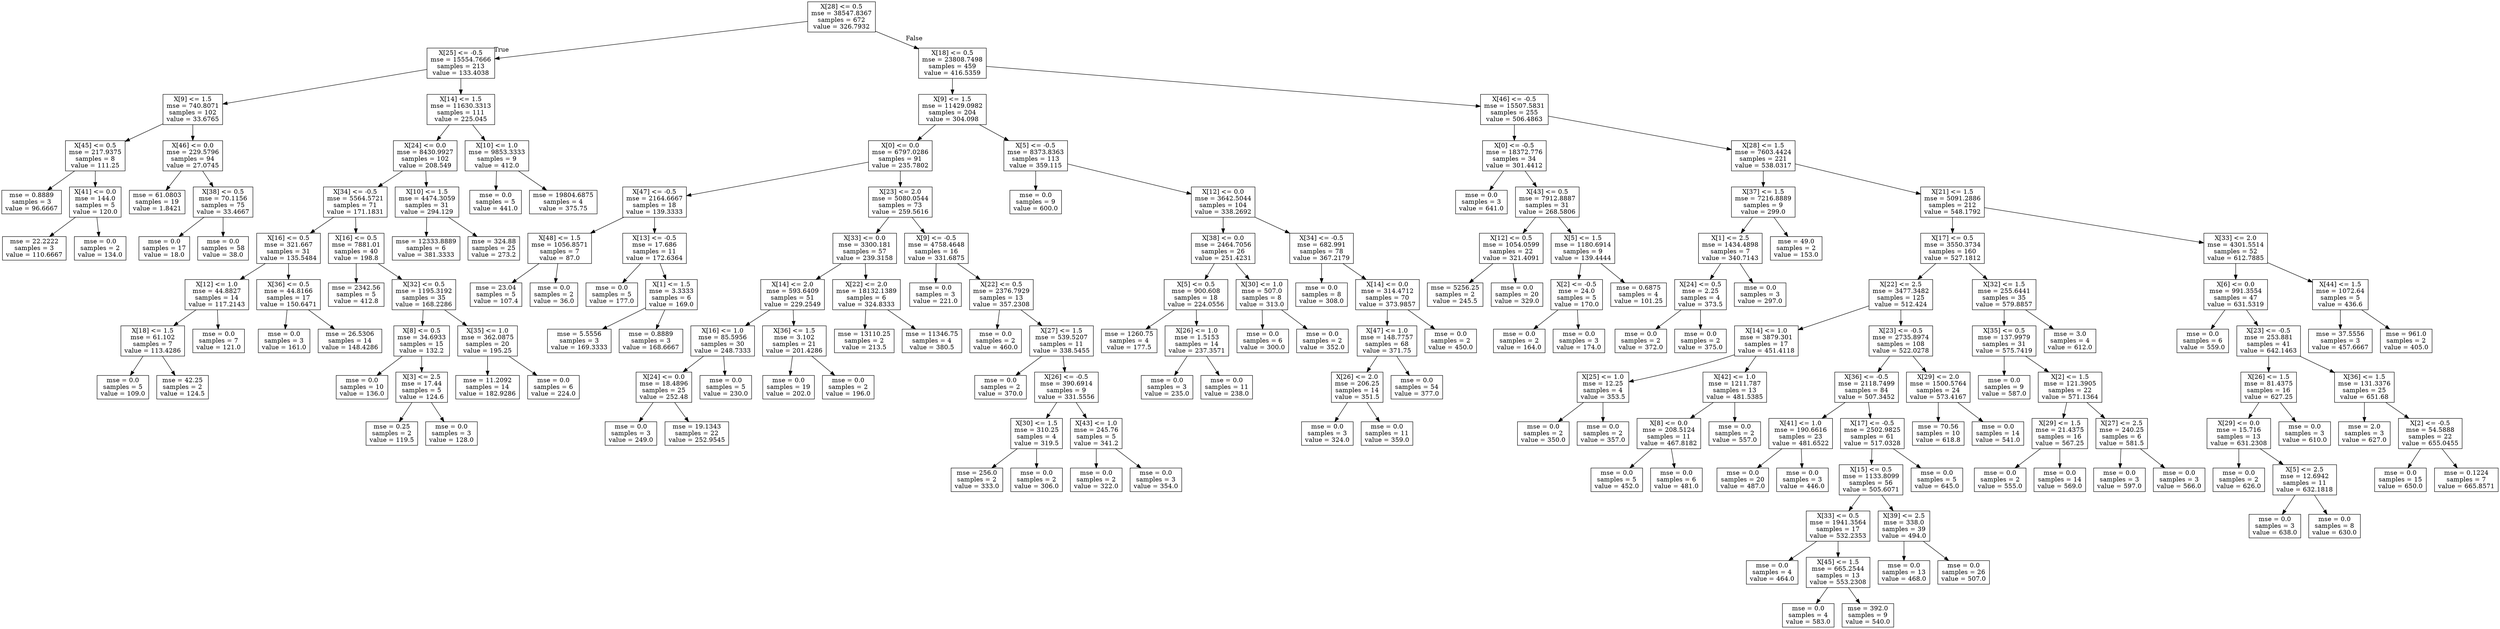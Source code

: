 digraph Tree {
node [shape=box] ;
0 [label="X[28] <= 0.5\nmse = 38547.8367\nsamples = 672\nvalue = 326.7932"] ;
1 [label="X[25] <= -0.5\nmse = 15554.7666\nsamples = 213\nvalue = 133.4038"] ;
0 -> 1 [labeldistance=2.5, labelangle=45, headlabel="True"] ;
2 [label="X[9] <= 1.5\nmse = 740.8071\nsamples = 102\nvalue = 33.6765"] ;
1 -> 2 ;
3 [label="X[45] <= 0.5\nmse = 217.9375\nsamples = 8\nvalue = 111.25"] ;
2 -> 3 ;
4 [label="mse = 0.8889\nsamples = 3\nvalue = 96.6667"] ;
3 -> 4 ;
5 [label="X[41] <= 0.0\nmse = 144.0\nsamples = 5\nvalue = 120.0"] ;
3 -> 5 ;
6 [label="mse = 22.2222\nsamples = 3\nvalue = 110.6667"] ;
5 -> 6 ;
7 [label="mse = 0.0\nsamples = 2\nvalue = 134.0"] ;
5 -> 7 ;
8 [label="X[46] <= 0.0\nmse = 229.5796\nsamples = 94\nvalue = 27.0745"] ;
2 -> 8 ;
9 [label="mse = 61.0803\nsamples = 19\nvalue = 1.8421"] ;
8 -> 9 ;
10 [label="X[38] <= 0.5\nmse = 70.1156\nsamples = 75\nvalue = 33.4667"] ;
8 -> 10 ;
11 [label="mse = 0.0\nsamples = 17\nvalue = 18.0"] ;
10 -> 11 ;
12 [label="mse = 0.0\nsamples = 58\nvalue = 38.0"] ;
10 -> 12 ;
13 [label="X[14] <= 1.5\nmse = 11630.3313\nsamples = 111\nvalue = 225.045"] ;
1 -> 13 ;
14 [label="X[24] <= 0.0\nmse = 8430.9927\nsamples = 102\nvalue = 208.549"] ;
13 -> 14 ;
15 [label="X[34] <= -0.5\nmse = 5564.5721\nsamples = 71\nvalue = 171.1831"] ;
14 -> 15 ;
16 [label="X[16] <= 0.5\nmse = 321.667\nsamples = 31\nvalue = 135.5484"] ;
15 -> 16 ;
17 [label="X[12] <= 1.0\nmse = 44.8827\nsamples = 14\nvalue = 117.2143"] ;
16 -> 17 ;
18 [label="X[18] <= 1.5\nmse = 61.102\nsamples = 7\nvalue = 113.4286"] ;
17 -> 18 ;
19 [label="mse = 0.0\nsamples = 5\nvalue = 109.0"] ;
18 -> 19 ;
20 [label="mse = 42.25\nsamples = 2\nvalue = 124.5"] ;
18 -> 20 ;
21 [label="mse = 0.0\nsamples = 7\nvalue = 121.0"] ;
17 -> 21 ;
22 [label="X[36] <= 0.5\nmse = 44.8166\nsamples = 17\nvalue = 150.6471"] ;
16 -> 22 ;
23 [label="mse = 0.0\nsamples = 3\nvalue = 161.0"] ;
22 -> 23 ;
24 [label="mse = 26.5306\nsamples = 14\nvalue = 148.4286"] ;
22 -> 24 ;
25 [label="X[16] <= 0.5\nmse = 7881.01\nsamples = 40\nvalue = 198.8"] ;
15 -> 25 ;
26 [label="mse = 2342.56\nsamples = 5\nvalue = 412.8"] ;
25 -> 26 ;
27 [label="X[32] <= 0.5\nmse = 1195.3192\nsamples = 35\nvalue = 168.2286"] ;
25 -> 27 ;
28 [label="X[8] <= 0.5\nmse = 34.6933\nsamples = 15\nvalue = 132.2"] ;
27 -> 28 ;
29 [label="mse = 0.0\nsamples = 10\nvalue = 136.0"] ;
28 -> 29 ;
30 [label="X[3] <= 2.5\nmse = 17.44\nsamples = 5\nvalue = 124.6"] ;
28 -> 30 ;
31 [label="mse = 0.25\nsamples = 2\nvalue = 119.5"] ;
30 -> 31 ;
32 [label="mse = 0.0\nsamples = 3\nvalue = 128.0"] ;
30 -> 32 ;
33 [label="X[35] <= 1.0\nmse = 362.0875\nsamples = 20\nvalue = 195.25"] ;
27 -> 33 ;
34 [label="mse = 11.2092\nsamples = 14\nvalue = 182.9286"] ;
33 -> 34 ;
35 [label="mse = 0.0\nsamples = 6\nvalue = 224.0"] ;
33 -> 35 ;
36 [label="X[10] <= 1.5\nmse = 4474.3059\nsamples = 31\nvalue = 294.129"] ;
14 -> 36 ;
37 [label="mse = 12333.8889\nsamples = 6\nvalue = 381.3333"] ;
36 -> 37 ;
38 [label="mse = 324.88\nsamples = 25\nvalue = 273.2"] ;
36 -> 38 ;
39 [label="X[10] <= 1.0\nmse = 9853.3333\nsamples = 9\nvalue = 412.0"] ;
13 -> 39 ;
40 [label="mse = 0.0\nsamples = 5\nvalue = 441.0"] ;
39 -> 40 ;
41 [label="mse = 19804.6875\nsamples = 4\nvalue = 375.75"] ;
39 -> 41 ;
42 [label="X[18] <= 0.5\nmse = 23808.7498\nsamples = 459\nvalue = 416.5359"] ;
0 -> 42 [labeldistance=2.5, labelangle=-45, headlabel="False"] ;
43 [label="X[9] <= 1.5\nmse = 11429.0982\nsamples = 204\nvalue = 304.098"] ;
42 -> 43 ;
44 [label="X[0] <= 0.0\nmse = 6797.0286\nsamples = 91\nvalue = 235.7802"] ;
43 -> 44 ;
45 [label="X[47] <= -0.5\nmse = 2164.6667\nsamples = 18\nvalue = 139.3333"] ;
44 -> 45 ;
46 [label="X[48] <= 1.5\nmse = 1056.8571\nsamples = 7\nvalue = 87.0"] ;
45 -> 46 ;
47 [label="mse = 23.04\nsamples = 5\nvalue = 107.4"] ;
46 -> 47 ;
48 [label="mse = 0.0\nsamples = 2\nvalue = 36.0"] ;
46 -> 48 ;
49 [label="X[13] <= -0.5\nmse = 17.686\nsamples = 11\nvalue = 172.6364"] ;
45 -> 49 ;
50 [label="mse = 0.0\nsamples = 5\nvalue = 177.0"] ;
49 -> 50 ;
51 [label="X[1] <= 1.5\nmse = 3.3333\nsamples = 6\nvalue = 169.0"] ;
49 -> 51 ;
52 [label="mse = 5.5556\nsamples = 3\nvalue = 169.3333"] ;
51 -> 52 ;
53 [label="mse = 0.8889\nsamples = 3\nvalue = 168.6667"] ;
51 -> 53 ;
54 [label="X[23] <= 2.0\nmse = 5080.0544\nsamples = 73\nvalue = 259.5616"] ;
44 -> 54 ;
55 [label="X[33] <= 0.0\nmse = 3300.181\nsamples = 57\nvalue = 239.3158"] ;
54 -> 55 ;
56 [label="X[14] <= 2.0\nmse = 593.6409\nsamples = 51\nvalue = 229.2549"] ;
55 -> 56 ;
57 [label="X[16] <= 1.0\nmse = 85.5956\nsamples = 30\nvalue = 248.7333"] ;
56 -> 57 ;
58 [label="X[24] <= 0.0\nmse = 18.4896\nsamples = 25\nvalue = 252.48"] ;
57 -> 58 ;
59 [label="mse = 0.0\nsamples = 3\nvalue = 249.0"] ;
58 -> 59 ;
60 [label="mse = 19.1343\nsamples = 22\nvalue = 252.9545"] ;
58 -> 60 ;
61 [label="mse = 0.0\nsamples = 5\nvalue = 230.0"] ;
57 -> 61 ;
62 [label="X[36] <= 1.5\nmse = 3.102\nsamples = 21\nvalue = 201.4286"] ;
56 -> 62 ;
63 [label="mse = 0.0\nsamples = 19\nvalue = 202.0"] ;
62 -> 63 ;
64 [label="mse = 0.0\nsamples = 2\nvalue = 196.0"] ;
62 -> 64 ;
65 [label="X[22] <= 2.0\nmse = 18132.1389\nsamples = 6\nvalue = 324.8333"] ;
55 -> 65 ;
66 [label="mse = 13110.25\nsamples = 2\nvalue = 213.5"] ;
65 -> 66 ;
67 [label="mse = 11346.75\nsamples = 4\nvalue = 380.5"] ;
65 -> 67 ;
68 [label="X[9] <= -0.5\nmse = 4758.4648\nsamples = 16\nvalue = 331.6875"] ;
54 -> 68 ;
69 [label="mse = 0.0\nsamples = 3\nvalue = 221.0"] ;
68 -> 69 ;
70 [label="X[22] <= 0.5\nmse = 2376.7929\nsamples = 13\nvalue = 357.2308"] ;
68 -> 70 ;
71 [label="mse = 0.0\nsamples = 2\nvalue = 460.0"] ;
70 -> 71 ;
72 [label="X[27] <= 1.5\nmse = 539.5207\nsamples = 11\nvalue = 338.5455"] ;
70 -> 72 ;
73 [label="mse = 0.0\nsamples = 2\nvalue = 370.0"] ;
72 -> 73 ;
74 [label="X[26] <= -0.5\nmse = 390.6914\nsamples = 9\nvalue = 331.5556"] ;
72 -> 74 ;
75 [label="X[30] <= 1.5\nmse = 310.25\nsamples = 4\nvalue = 319.5"] ;
74 -> 75 ;
76 [label="mse = 256.0\nsamples = 2\nvalue = 333.0"] ;
75 -> 76 ;
77 [label="mse = 0.0\nsamples = 2\nvalue = 306.0"] ;
75 -> 77 ;
78 [label="X[43] <= 1.0\nmse = 245.76\nsamples = 5\nvalue = 341.2"] ;
74 -> 78 ;
79 [label="mse = 0.0\nsamples = 2\nvalue = 322.0"] ;
78 -> 79 ;
80 [label="mse = 0.0\nsamples = 3\nvalue = 354.0"] ;
78 -> 80 ;
81 [label="X[5] <= -0.5\nmse = 8373.8363\nsamples = 113\nvalue = 359.115"] ;
43 -> 81 ;
82 [label="mse = 0.0\nsamples = 9\nvalue = 600.0"] ;
81 -> 82 ;
83 [label="X[12] <= 0.0\nmse = 3642.5044\nsamples = 104\nvalue = 338.2692"] ;
81 -> 83 ;
84 [label="X[38] <= 0.0\nmse = 2464.7056\nsamples = 26\nvalue = 251.4231"] ;
83 -> 84 ;
85 [label="X[5] <= 0.5\nmse = 900.608\nsamples = 18\nvalue = 224.0556"] ;
84 -> 85 ;
86 [label="mse = 1260.75\nsamples = 4\nvalue = 177.5"] ;
85 -> 86 ;
87 [label="X[26] <= 1.0\nmse = 1.5153\nsamples = 14\nvalue = 237.3571"] ;
85 -> 87 ;
88 [label="mse = 0.0\nsamples = 3\nvalue = 235.0"] ;
87 -> 88 ;
89 [label="mse = 0.0\nsamples = 11\nvalue = 238.0"] ;
87 -> 89 ;
90 [label="X[30] <= 1.0\nmse = 507.0\nsamples = 8\nvalue = 313.0"] ;
84 -> 90 ;
91 [label="mse = 0.0\nsamples = 6\nvalue = 300.0"] ;
90 -> 91 ;
92 [label="mse = 0.0\nsamples = 2\nvalue = 352.0"] ;
90 -> 92 ;
93 [label="X[34] <= -0.5\nmse = 682.991\nsamples = 78\nvalue = 367.2179"] ;
83 -> 93 ;
94 [label="mse = 0.0\nsamples = 8\nvalue = 308.0"] ;
93 -> 94 ;
95 [label="X[14] <= 0.0\nmse = 314.4712\nsamples = 70\nvalue = 373.9857"] ;
93 -> 95 ;
96 [label="X[47] <= 1.0\nmse = 148.7757\nsamples = 68\nvalue = 371.75"] ;
95 -> 96 ;
97 [label="X[26] <= 2.0\nmse = 206.25\nsamples = 14\nvalue = 351.5"] ;
96 -> 97 ;
98 [label="mse = 0.0\nsamples = 3\nvalue = 324.0"] ;
97 -> 98 ;
99 [label="mse = 0.0\nsamples = 11\nvalue = 359.0"] ;
97 -> 99 ;
100 [label="mse = 0.0\nsamples = 54\nvalue = 377.0"] ;
96 -> 100 ;
101 [label="mse = 0.0\nsamples = 2\nvalue = 450.0"] ;
95 -> 101 ;
102 [label="X[46] <= -0.5\nmse = 15507.5831\nsamples = 255\nvalue = 506.4863"] ;
42 -> 102 ;
103 [label="X[0] <= -0.5\nmse = 18372.776\nsamples = 34\nvalue = 301.4412"] ;
102 -> 103 ;
104 [label="mse = 0.0\nsamples = 3\nvalue = 641.0"] ;
103 -> 104 ;
105 [label="X[43] <= 0.5\nmse = 7912.8887\nsamples = 31\nvalue = 268.5806"] ;
103 -> 105 ;
106 [label="X[12] <= 0.5\nmse = 1054.0599\nsamples = 22\nvalue = 321.4091"] ;
105 -> 106 ;
107 [label="mse = 5256.25\nsamples = 2\nvalue = 245.5"] ;
106 -> 107 ;
108 [label="mse = 0.0\nsamples = 20\nvalue = 329.0"] ;
106 -> 108 ;
109 [label="X[5] <= 1.5\nmse = 1180.6914\nsamples = 9\nvalue = 139.4444"] ;
105 -> 109 ;
110 [label="X[2] <= -0.5\nmse = 24.0\nsamples = 5\nvalue = 170.0"] ;
109 -> 110 ;
111 [label="mse = 0.0\nsamples = 2\nvalue = 164.0"] ;
110 -> 111 ;
112 [label="mse = 0.0\nsamples = 3\nvalue = 174.0"] ;
110 -> 112 ;
113 [label="mse = 0.6875\nsamples = 4\nvalue = 101.25"] ;
109 -> 113 ;
114 [label="X[28] <= 1.5\nmse = 7603.4424\nsamples = 221\nvalue = 538.0317"] ;
102 -> 114 ;
115 [label="X[37] <= 1.5\nmse = 7216.8889\nsamples = 9\nvalue = 299.0"] ;
114 -> 115 ;
116 [label="X[1] <= 2.5\nmse = 1434.4898\nsamples = 7\nvalue = 340.7143"] ;
115 -> 116 ;
117 [label="X[24] <= 0.5\nmse = 2.25\nsamples = 4\nvalue = 373.5"] ;
116 -> 117 ;
118 [label="mse = 0.0\nsamples = 2\nvalue = 372.0"] ;
117 -> 118 ;
119 [label="mse = 0.0\nsamples = 2\nvalue = 375.0"] ;
117 -> 119 ;
120 [label="mse = 0.0\nsamples = 3\nvalue = 297.0"] ;
116 -> 120 ;
121 [label="mse = 49.0\nsamples = 2\nvalue = 153.0"] ;
115 -> 121 ;
122 [label="X[21] <= 1.5\nmse = 5091.2886\nsamples = 212\nvalue = 548.1792"] ;
114 -> 122 ;
123 [label="X[17] <= 0.5\nmse = 3550.3734\nsamples = 160\nvalue = 527.1812"] ;
122 -> 123 ;
124 [label="X[22] <= 2.5\nmse = 3477.3482\nsamples = 125\nvalue = 512.424"] ;
123 -> 124 ;
125 [label="X[14] <= 1.0\nmse = 3879.301\nsamples = 17\nvalue = 451.4118"] ;
124 -> 125 ;
126 [label="X[25] <= 1.0\nmse = 12.25\nsamples = 4\nvalue = 353.5"] ;
125 -> 126 ;
127 [label="mse = 0.0\nsamples = 2\nvalue = 350.0"] ;
126 -> 127 ;
128 [label="mse = 0.0\nsamples = 2\nvalue = 357.0"] ;
126 -> 128 ;
129 [label="X[42] <= 1.0\nmse = 1211.787\nsamples = 13\nvalue = 481.5385"] ;
125 -> 129 ;
130 [label="X[8] <= 0.0\nmse = 208.5124\nsamples = 11\nvalue = 467.8182"] ;
129 -> 130 ;
131 [label="mse = 0.0\nsamples = 5\nvalue = 452.0"] ;
130 -> 131 ;
132 [label="mse = 0.0\nsamples = 6\nvalue = 481.0"] ;
130 -> 132 ;
133 [label="mse = 0.0\nsamples = 2\nvalue = 557.0"] ;
129 -> 133 ;
134 [label="X[23] <= -0.5\nmse = 2735.8974\nsamples = 108\nvalue = 522.0278"] ;
124 -> 134 ;
135 [label="X[36] <= -0.5\nmse = 2118.7499\nsamples = 84\nvalue = 507.3452"] ;
134 -> 135 ;
136 [label="X[41] <= 1.0\nmse = 190.6616\nsamples = 23\nvalue = 481.6522"] ;
135 -> 136 ;
137 [label="mse = 0.0\nsamples = 20\nvalue = 487.0"] ;
136 -> 137 ;
138 [label="mse = 0.0\nsamples = 3\nvalue = 446.0"] ;
136 -> 138 ;
139 [label="X[17] <= -0.5\nmse = 2502.9825\nsamples = 61\nvalue = 517.0328"] ;
135 -> 139 ;
140 [label="X[15] <= 0.5\nmse = 1133.8099\nsamples = 56\nvalue = 505.6071"] ;
139 -> 140 ;
141 [label="X[33] <= 0.5\nmse = 1941.3564\nsamples = 17\nvalue = 532.2353"] ;
140 -> 141 ;
142 [label="mse = 0.0\nsamples = 4\nvalue = 464.0"] ;
141 -> 142 ;
143 [label="X[45] <= 1.5\nmse = 665.2544\nsamples = 13\nvalue = 553.2308"] ;
141 -> 143 ;
144 [label="mse = 0.0\nsamples = 4\nvalue = 583.0"] ;
143 -> 144 ;
145 [label="mse = 392.0\nsamples = 9\nvalue = 540.0"] ;
143 -> 145 ;
146 [label="X[39] <= 2.5\nmse = 338.0\nsamples = 39\nvalue = 494.0"] ;
140 -> 146 ;
147 [label="mse = 0.0\nsamples = 13\nvalue = 468.0"] ;
146 -> 147 ;
148 [label="mse = 0.0\nsamples = 26\nvalue = 507.0"] ;
146 -> 148 ;
149 [label="mse = 0.0\nsamples = 5\nvalue = 645.0"] ;
139 -> 149 ;
150 [label="X[29] <= 2.0\nmse = 1500.5764\nsamples = 24\nvalue = 573.4167"] ;
134 -> 150 ;
151 [label="mse = 70.56\nsamples = 10\nvalue = 618.8"] ;
150 -> 151 ;
152 [label="mse = 0.0\nsamples = 14\nvalue = 541.0"] ;
150 -> 152 ;
153 [label="X[32] <= 1.5\nmse = 255.6441\nsamples = 35\nvalue = 579.8857"] ;
123 -> 153 ;
154 [label="X[35] <= 0.5\nmse = 137.9979\nsamples = 31\nvalue = 575.7419"] ;
153 -> 154 ;
155 [label="mse = 0.0\nsamples = 9\nvalue = 587.0"] ;
154 -> 155 ;
156 [label="X[2] <= 1.5\nmse = 121.3905\nsamples = 22\nvalue = 571.1364"] ;
154 -> 156 ;
157 [label="X[29] <= 1.5\nmse = 21.4375\nsamples = 16\nvalue = 567.25"] ;
156 -> 157 ;
158 [label="mse = 0.0\nsamples = 2\nvalue = 555.0"] ;
157 -> 158 ;
159 [label="mse = 0.0\nsamples = 14\nvalue = 569.0"] ;
157 -> 159 ;
160 [label="X[27] <= 2.5\nmse = 240.25\nsamples = 6\nvalue = 581.5"] ;
156 -> 160 ;
161 [label="mse = 0.0\nsamples = 3\nvalue = 597.0"] ;
160 -> 161 ;
162 [label="mse = 0.0\nsamples = 3\nvalue = 566.0"] ;
160 -> 162 ;
163 [label="mse = 3.0\nsamples = 4\nvalue = 612.0"] ;
153 -> 163 ;
164 [label="X[33] <= 2.0\nmse = 4301.5514\nsamples = 52\nvalue = 612.7885"] ;
122 -> 164 ;
165 [label="X[6] <= 0.0\nmse = 991.3554\nsamples = 47\nvalue = 631.5319"] ;
164 -> 165 ;
166 [label="mse = 0.0\nsamples = 6\nvalue = 559.0"] ;
165 -> 166 ;
167 [label="X[23] <= -0.5\nmse = 253.881\nsamples = 41\nvalue = 642.1463"] ;
165 -> 167 ;
168 [label="X[26] <= 1.5\nmse = 81.4375\nsamples = 16\nvalue = 627.25"] ;
167 -> 168 ;
169 [label="X[29] <= 0.0\nmse = 15.716\nsamples = 13\nvalue = 631.2308"] ;
168 -> 169 ;
170 [label="mse = 0.0\nsamples = 2\nvalue = 626.0"] ;
169 -> 170 ;
171 [label="X[5] <= 2.5\nmse = 12.6942\nsamples = 11\nvalue = 632.1818"] ;
169 -> 171 ;
172 [label="mse = 0.0\nsamples = 3\nvalue = 638.0"] ;
171 -> 172 ;
173 [label="mse = 0.0\nsamples = 8\nvalue = 630.0"] ;
171 -> 173 ;
174 [label="mse = 0.0\nsamples = 3\nvalue = 610.0"] ;
168 -> 174 ;
175 [label="X[36] <= 1.5\nmse = 131.3376\nsamples = 25\nvalue = 651.68"] ;
167 -> 175 ;
176 [label="mse = 2.0\nsamples = 3\nvalue = 627.0"] ;
175 -> 176 ;
177 [label="X[2] <= -0.5\nmse = 54.5888\nsamples = 22\nvalue = 655.0455"] ;
175 -> 177 ;
178 [label="mse = 0.0\nsamples = 15\nvalue = 650.0"] ;
177 -> 178 ;
179 [label="mse = 0.1224\nsamples = 7\nvalue = 665.8571"] ;
177 -> 179 ;
180 [label="X[44] <= 1.5\nmse = 1072.64\nsamples = 5\nvalue = 436.6"] ;
164 -> 180 ;
181 [label="mse = 37.5556\nsamples = 3\nvalue = 457.6667"] ;
180 -> 181 ;
182 [label="mse = 961.0\nsamples = 2\nvalue = 405.0"] ;
180 -> 182 ;
}
